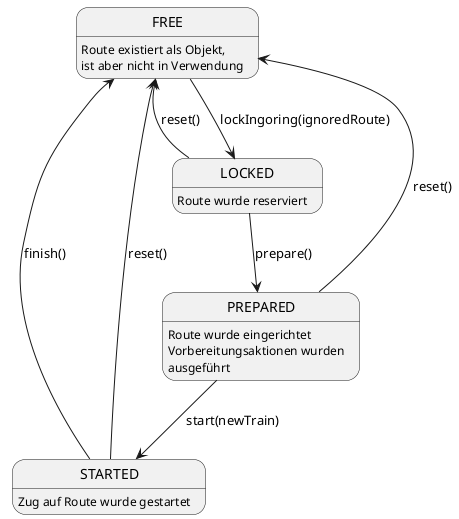 @startuml component
FREE: Route existiert als Objekt,
FREE: ist aber nicht in Verwendung

LOCKED: Route wurde reserviert

PREPARED: Route wurde eingerichtet
PREPARED: Vorbereitungsaktionen wurden
PREPARED: ausgeführt

STARTED: Zug auf Route wurde gestartet

FREE --> LOCKED : lockIngoring(ignoredRoute)
LOCKED --> PREPARED : prepare()
PREPARED --> STARTED : start(newTrain)
STARTED --> FREE : reset()
STARTED -left-> FREE : finish()
PREPARED --> FREE : reset()
LOCKED --> FREE : reset()

@enduml
